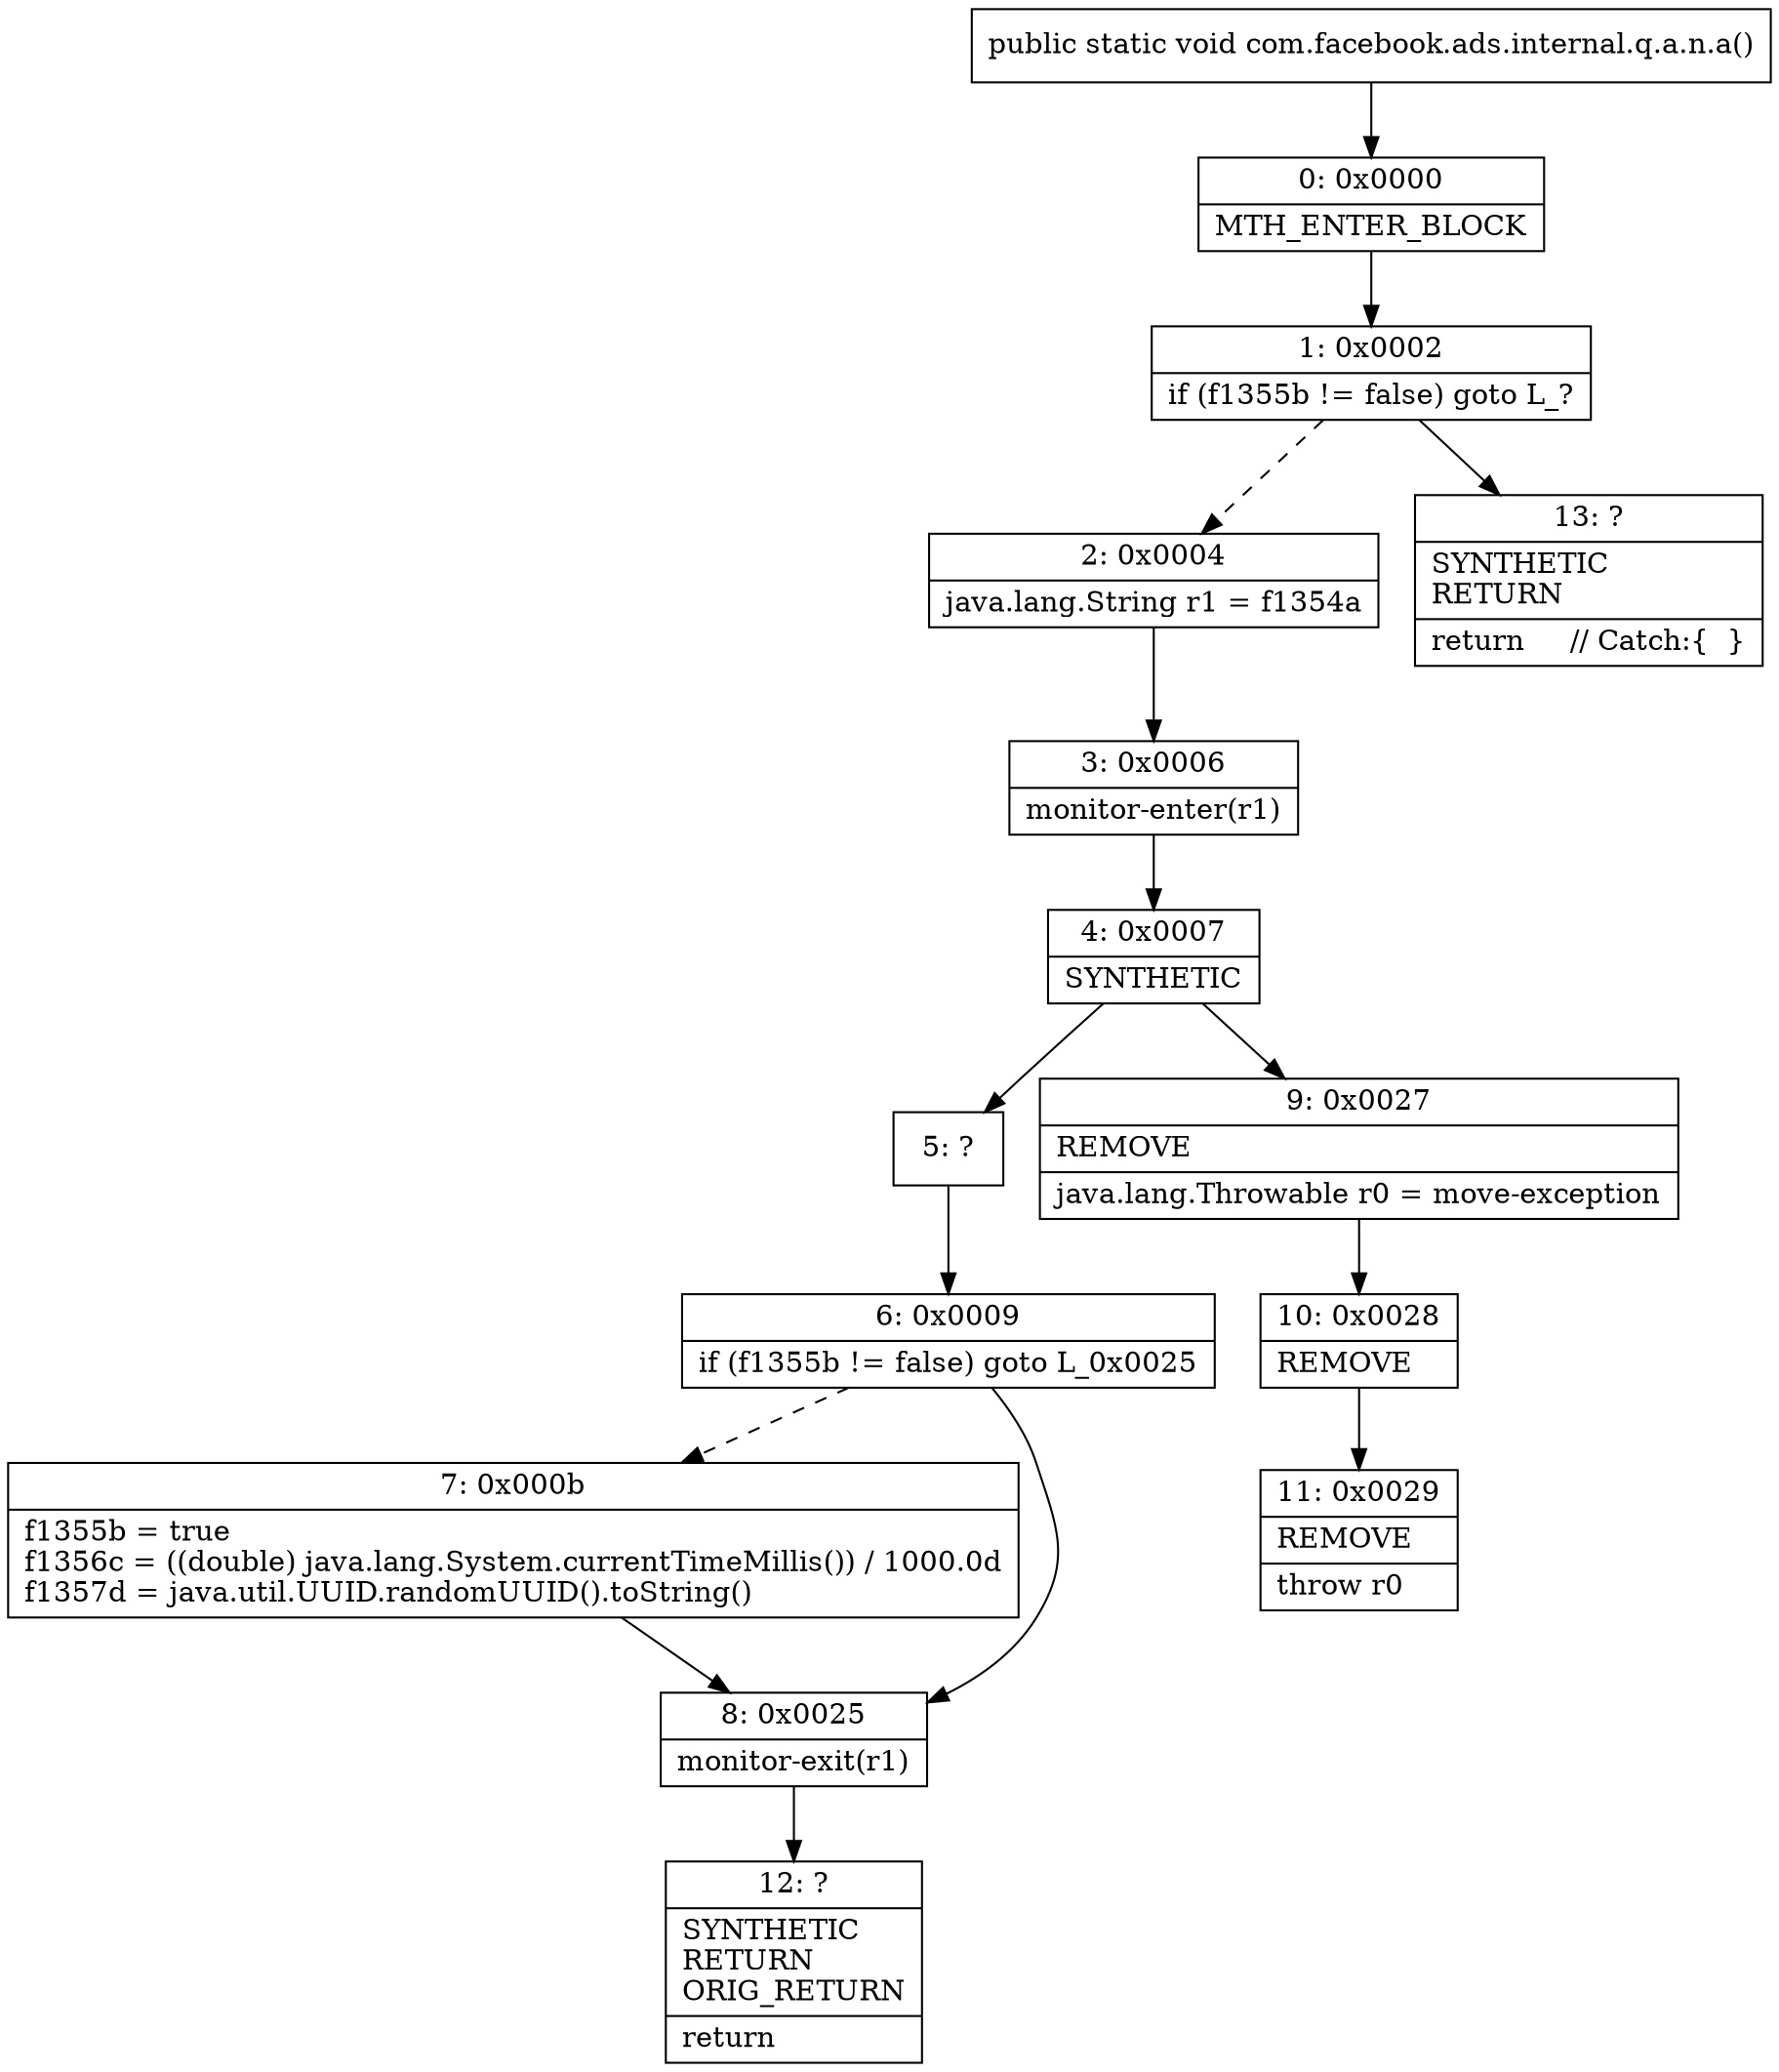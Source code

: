 digraph "CFG forcom.facebook.ads.internal.q.a.n.a()V" {
Node_0 [shape=record,label="{0\:\ 0x0000|MTH_ENTER_BLOCK\l}"];
Node_1 [shape=record,label="{1\:\ 0x0002|if (f1355b != false) goto L_?\l}"];
Node_2 [shape=record,label="{2\:\ 0x0004|java.lang.String r1 = f1354a\l}"];
Node_3 [shape=record,label="{3\:\ 0x0006|monitor\-enter(r1)\l}"];
Node_4 [shape=record,label="{4\:\ 0x0007|SYNTHETIC\l}"];
Node_5 [shape=record,label="{5\:\ ?}"];
Node_6 [shape=record,label="{6\:\ 0x0009|if (f1355b != false) goto L_0x0025\l}"];
Node_7 [shape=record,label="{7\:\ 0x000b|f1355b = true\lf1356c = ((double) java.lang.System.currentTimeMillis()) \/ 1000.0d\lf1357d = java.util.UUID.randomUUID().toString()\l}"];
Node_8 [shape=record,label="{8\:\ 0x0025|monitor\-exit(r1)\l}"];
Node_9 [shape=record,label="{9\:\ 0x0027|REMOVE\l|java.lang.Throwable r0 = move\-exception\l}"];
Node_10 [shape=record,label="{10\:\ 0x0028|REMOVE\l}"];
Node_11 [shape=record,label="{11\:\ 0x0029|REMOVE\l|throw r0\l}"];
Node_12 [shape=record,label="{12\:\ ?|SYNTHETIC\lRETURN\lORIG_RETURN\l|return\l}"];
Node_13 [shape=record,label="{13\:\ ?|SYNTHETIC\lRETURN\l|return     \/\/ Catch:\{  \}\l}"];
MethodNode[shape=record,label="{public static void com.facebook.ads.internal.q.a.n.a() }"];
MethodNode -> Node_0;
Node_0 -> Node_1;
Node_1 -> Node_2[style=dashed];
Node_1 -> Node_13;
Node_2 -> Node_3;
Node_3 -> Node_4;
Node_4 -> Node_5;
Node_4 -> Node_9;
Node_5 -> Node_6;
Node_6 -> Node_7[style=dashed];
Node_6 -> Node_8;
Node_7 -> Node_8;
Node_8 -> Node_12;
Node_9 -> Node_10;
Node_10 -> Node_11;
}

